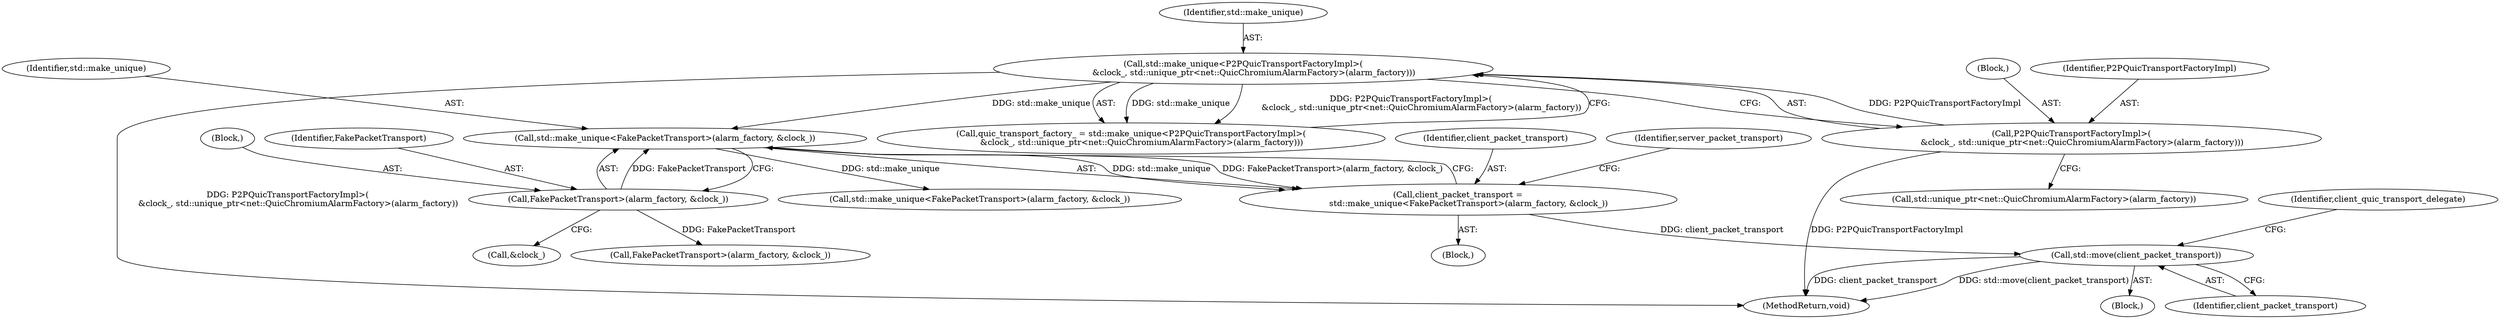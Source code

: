 digraph "0_Chrome_350f7d4b2c76950c8e7271284de84a9756b796e1_5@API" {
"1000203" [label="(Call,std::move(client_packet_transport))"];
"1000130" [label="(Call,client_packet_transport =\n        std::make_unique<FakePacketTransport>(alarm_factory, &clock_))"];
"1000132" [label="(Call,std::make_unique<FakePacketTransport>(alarm_factory, &clock_))"];
"1000117" [label="(Call,std::make_unique<P2PQuicTransportFactoryImpl>(\n        &clock_, std::unique_ptr<net::QuicChromiumAlarmFactory>(alarm_factory)))"];
"1000119" [label="(Call,P2PQuicTransportFactoryImpl>(\n        &clock_, std::unique_ptr<net::QuicChromiumAlarmFactory>(alarm_factory)))"];
"1000134" [label="(Call,FakePacketTransport>(alarm_factory, &clock_))"];
"1000269" [label="(MethodReturn,void)"];
"1000118" [label="(Identifier,std::make_unique)"];
"1000207" [label="(Identifier,client_quic_transport_delegate)"];
"1000133" [label="(Identifier,std::make_unique)"];
"1000203" [label="(Call,std::move(client_packet_transport))"];
"1000131" [label="(Identifier,client_packet_transport)"];
"1000136" [label="(Block,)"];
"1000115" [label="(Call,quic_transport_factory_ = std::make_unique<P2PQuicTransportFactoryImpl>(\n        &clock_, std::unique_ptr<net::QuicChromiumAlarmFactory>(alarm_factory)))"];
"1000138" [label="(Call,&clock_)"];
"1000121" [label="(Block,)"];
"1000202" [label="(Block,)"];
"1000143" [label="(Call,std::make_unique<FakePacketTransport>(alarm_factory, &clock_))"];
"1000142" [label="(Identifier,server_packet_transport)"];
"1000130" [label="(Call,client_packet_transport =\n        std::make_unique<FakePacketTransport>(alarm_factory, &clock_))"];
"1000204" [label="(Identifier,client_packet_transport)"];
"1000102" [label="(Block,)"];
"1000135" [label="(Identifier,FakePacketTransport)"];
"1000134" [label="(Call,FakePacketTransport>(alarm_factory, &clock_))"];
"1000132" [label="(Call,std::make_unique<FakePacketTransport>(alarm_factory, &clock_))"];
"1000117" [label="(Call,std::make_unique<P2PQuicTransportFactoryImpl>(\n        &clock_, std::unique_ptr<net::QuicChromiumAlarmFactory>(alarm_factory)))"];
"1000124" [label="(Call,std::unique_ptr<net::QuicChromiumAlarmFactory>(alarm_factory))"];
"1000120" [label="(Identifier,P2PQuicTransportFactoryImpl)"];
"1000119" [label="(Call,P2PQuicTransportFactoryImpl>(\n        &clock_, std::unique_ptr<net::QuicChromiumAlarmFactory>(alarm_factory)))"];
"1000145" [label="(Call,FakePacketTransport>(alarm_factory, &clock_))"];
"1000203" -> "1000202"  [label="AST: "];
"1000203" -> "1000204"  [label="CFG: "];
"1000204" -> "1000203"  [label="AST: "];
"1000207" -> "1000203"  [label="CFG: "];
"1000203" -> "1000269"  [label="DDG: std::move(client_packet_transport)"];
"1000203" -> "1000269"  [label="DDG: client_packet_transport"];
"1000130" -> "1000203"  [label="DDG: client_packet_transport"];
"1000130" -> "1000102"  [label="AST: "];
"1000130" -> "1000132"  [label="CFG: "];
"1000131" -> "1000130"  [label="AST: "];
"1000132" -> "1000130"  [label="AST: "];
"1000142" -> "1000130"  [label="CFG: "];
"1000132" -> "1000130"  [label="DDG: std::make_unique"];
"1000132" -> "1000130"  [label="DDG: FakePacketTransport>(alarm_factory, &clock_)"];
"1000132" -> "1000134"  [label="CFG: "];
"1000133" -> "1000132"  [label="AST: "];
"1000134" -> "1000132"  [label="AST: "];
"1000117" -> "1000132"  [label="DDG: std::make_unique"];
"1000134" -> "1000132"  [label="DDG: FakePacketTransport"];
"1000132" -> "1000143"  [label="DDG: std::make_unique"];
"1000117" -> "1000115"  [label="AST: "];
"1000117" -> "1000119"  [label="CFG: "];
"1000118" -> "1000117"  [label="AST: "];
"1000119" -> "1000117"  [label="AST: "];
"1000115" -> "1000117"  [label="CFG: "];
"1000117" -> "1000269"  [label="DDG: P2PQuicTransportFactoryImpl>(\n        &clock_, std::unique_ptr<net::QuicChromiumAlarmFactory>(alarm_factory))"];
"1000117" -> "1000115"  [label="DDG: std::make_unique"];
"1000117" -> "1000115"  [label="DDG: P2PQuicTransportFactoryImpl>(\n        &clock_, std::unique_ptr<net::QuicChromiumAlarmFactory>(alarm_factory))"];
"1000119" -> "1000117"  [label="DDG: P2PQuicTransportFactoryImpl"];
"1000119" -> "1000124"  [label="CFG: "];
"1000120" -> "1000119"  [label="AST: "];
"1000121" -> "1000119"  [label="AST: "];
"1000119" -> "1000269"  [label="DDG: P2PQuicTransportFactoryImpl"];
"1000134" -> "1000138"  [label="CFG: "];
"1000135" -> "1000134"  [label="AST: "];
"1000136" -> "1000134"  [label="AST: "];
"1000134" -> "1000145"  [label="DDG: FakePacketTransport"];
}
